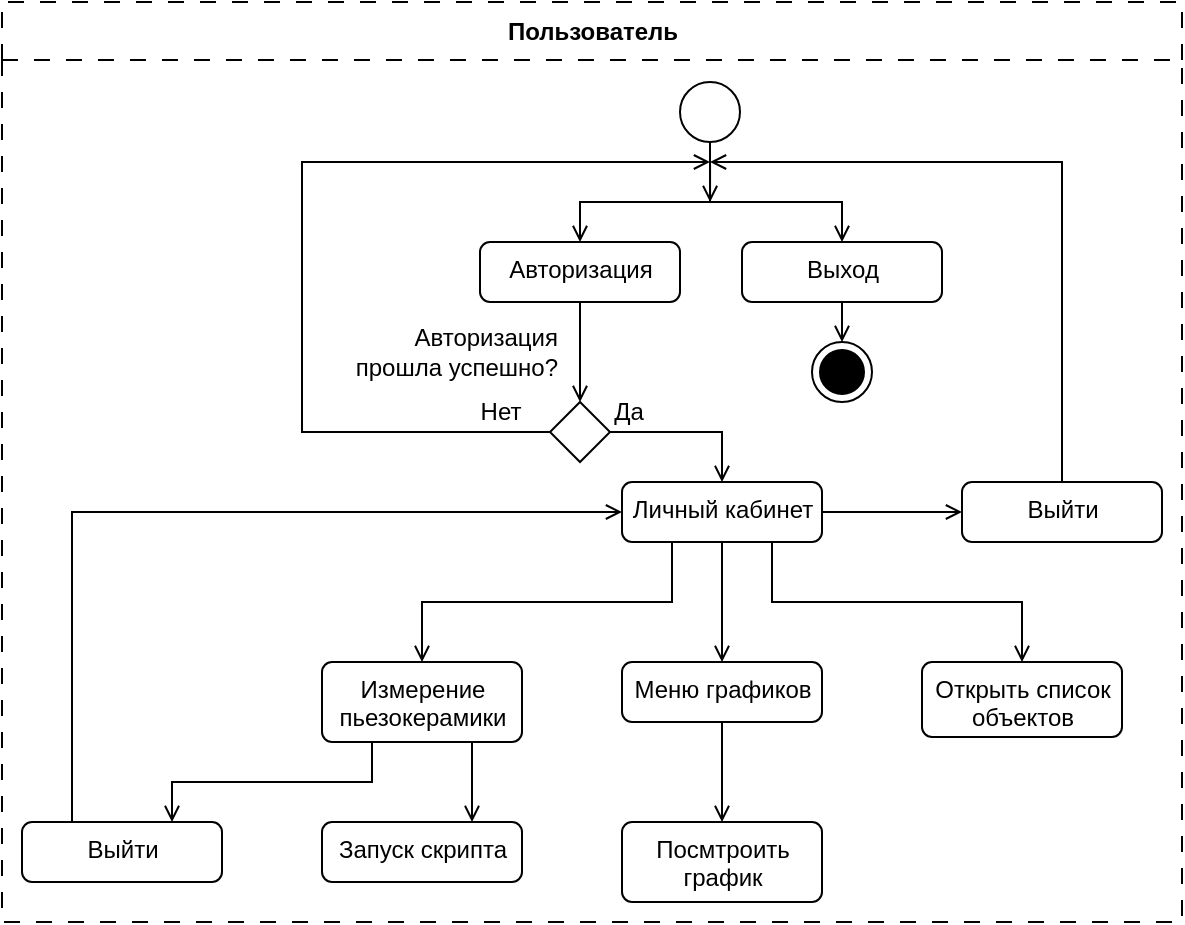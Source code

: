 <mxfile version="20.8.16" type="device"><diagram name="Страница 1" id="00aM3aGwptESWcow636y"><mxGraphModel dx="1694" dy="2314" grid="1" gridSize="10" guides="1" tooltips="1" connect="1" arrows="1" fold="1" page="1" pageScale="1" pageWidth="827" pageHeight="1169" math="0" shadow="0"><root><mxCell id="0"/><mxCell id="1" parent="0"/><mxCell id="mt6FQbYpy0is6NfqqvBc-10" style="edgeStyle=orthogonalEdgeStyle;rounded=0;orthogonalLoop=1;jettySize=auto;html=1;exitX=0.5;exitY=1;exitDx=0;exitDy=0;entryX=0.5;entryY=0;entryDx=0;entryDy=0;endArrow=open;endFill=0;" parent="1" source="mt6FQbYpy0is6NfqqvBc-1" target="mt6FQbYpy0is6NfqqvBc-5" edge="1"><mxGeometry relative="1" as="geometry"><Array as="points"><mxPoint x="414" y="60"/><mxPoint x="349" y="60"/></Array></mxGeometry></mxCell><mxCell id="mt6FQbYpy0is6NfqqvBc-17" style="edgeStyle=orthogonalEdgeStyle;rounded=0;orthogonalLoop=1;jettySize=auto;html=1;exitX=0.5;exitY=1;exitDx=0;exitDy=0;endArrow=open;endFill=0;" parent="1" source="mt6FQbYpy0is6NfqqvBc-1" edge="1"><mxGeometry relative="1" as="geometry"><mxPoint x="414.048" y="60" as="targetPoint"/></mxGeometry></mxCell><mxCell id="mt6FQbYpy0is6NfqqvBc-40" style="edgeStyle=orthogonalEdgeStyle;rounded=0;orthogonalLoop=1;jettySize=auto;html=1;exitX=0.5;exitY=1;exitDx=0;exitDy=0;startArrow=none;startFill=0;endArrow=open;endFill=0;entryX=0.5;entryY=0;entryDx=0;entryDy=0;" parent="1" source="mt6FQbYpy0is6NfqqvBc-1" target="mt6FQbYpy0is6NfqqvBc-6" edge="1"><mxGeometry relative="1" as="geometry"><mxPoint x="480" y="70" as="targetPoint"/><Array as="points"><mxPoint x="414" y="60"/><mxPoint x="480" y="60"/></Array></mxGeometry></mxCell><mxCell id="mt6FQbYpy0is6NfqqvBc-1" value="" style="ellipse;" parent="1" vertex="1"><mxGeometry x="399" width="30" height="30" as="geometry"/></mxCell><mxCell id="mt6FQbYpy0is6NfqqvBc-14" style="edgeStyle=orthogonalEdgeStyle;rounded=0;orthogonalLoop=1;jettySize=auto;html=1;exitX=0.5;exitY=1;exitDx=0;exitDy=0;entryX=0.5;entryY=0;entryDx=0;entryDy=0;endArrow=open;endFill=0;" parent="1" source="mt6FQbYpy0is6NfqqvBc-5" target="mt6FQbYpy0is6NfqqvBc-13" edge="1"><mxGeometry relative="1" as="geometry"/></mxCell><mxCell id="mt6FQbYpy0is6NfqqvBc-5" value="Авторизация" style="html=1;align=center;verticalAlign=top;rounded=1;absoluteArcSize=1;arcSize=10;dashed=0;" parent="1" vertex="1"><mxGeometry x="299" y="80" width="100" height="30" as="geometry"/></mxCell><mxCell id="mt6FQbYpy0is6NfqqvBc-41" style="edgeStyle=orthogonalEdgeStyle;rounded=0;orthogonalLoop=1;jettySize=auto;html=1;exitX=0.5;exitY=1;exitDx=0;exitDy=0;entryX=0.5;entryY=0;entryDx=0;entryDy=0;startArrow=none;startFill=0;endArrow=open;endFill=0;" parent="1" source="mt6FQbYpy0is6NfqqvBc-6" target="mt6FQbYpy0is6NfqqvBc-7" edge="1"><mxGeometry relative="1" as="geometry"/></mxCell><mxCell id="mt6FQbYpy0is6NfqqvBc-6" value="Выход" style="html=1;align=center;verticalAlign=top;rounded=1;absoluteArcSize=1;arcSize=10;dashed=0;" parent="1" vertex="1"><mxGeometry x="430" y="80" width="100" height="30" as="geometry"/></mxCell><mxCell id="mt6FQbYpy0is6NfqqvBc-7" value="" style="ellipse;html=1;shape=endState;fillColor=strokeColor;" parent="1" vertex="1"><mxGeometry x="465" y="130" width="30" height="30" as="geometry"/></mxCell><mxCell id="mt6FQbYpy0is6NfqqvBc-16" style="edgeStyle=orthogonalEdgeStyle;rounded=0;orthogonalLoop=1;jettySize=auto;html=1;exitX=0;exitY=0.5;exitDx=0;exitDy=0;endArrow=open;endFill=0;" parent="1" source="mt6FQbYpy0is6NfqqvBc-13" edge="1"><mxGeometry relative="1" as="geometry"><mxPoint x="414" y="40" as="targetPoint"/><Array as="points"><mxPoint x="210" y="175"/><mxPoint x="210" y="40"/><mxPoint x="414" y="40"/></Array></mxGeometry></mxCell><mxCell id="mt6FQbYpy0is6NfqqvBc-38" style="edgeStyle=orthogonalEdgeStyle;rounded=0;orthogonalLoop=1;jettySize=auto;html=1;exitX=1;exitY=0.5;exitDx=0;exitDy=0;entryX=0.5;entryY=0;entryDx=0;entryDy=0;startArrow=none;startFill=0;endArrow=open;endFill=0;" parent="1" source="mt6FQbYpy0is6NfqqvBc-13" target="mt6FQbYpy0is6NfqqvBc-36" edge="1"><mxGeometry relative="1" as="geometry"/></mxCell><mxCell id="mt6FQbYpy0is6NfqqvBc-13" value="" style="rhombus;" parent="1" vertex="1"><mxGeometry x="334" y="160" width="30" height="30" as="geometry"/></mxCell><mxCell id="mt6FQbYpy0is6NfqqvBc-15" value="Авторизация&lt;br&gt;прошла успешно?" style="text;html=1;strokeColor=none;fillColor=none;align=right;verticalAlign=middle;whiteSpace=wrap;rounded=0;" parent="1" vertex="1"><mxGeometry x="230" y="120" width="110" height="30" as="geometry"/></mxCell><mxCell id="mt6FQbYpy0is6NfqqvBc-18" value="Нет" style="text;html=1;strokeColor=none;fillColor=none;align=center;verticalAlign=middle;whiteSpace=wrap;rounded=0;" parent="1" vertex="1"><mxGeometry x="300" y="160" width="18.5" height="10" as="geometry"/></mxCell><mxCell id="mt6FQbYpy0is6NfqqvBc-43" style="edgeStyle=orthogonalEdgeStyle;rounded=0;orthogonalLoop=1;jettySize=auto;html=1;exitX=0.75;exitY=1;exitDx=0;exitDy=0;entryX=0.75;entryY=0;entryDx=0;entryDy=0;startArrow=none;startFill=0;endArrow=open;endFill=0;" parent="1" source="mt6FQbYpy0is6NfqqvBc-19" target="mt6FQbYpy0is6NfqqvBc-31" edge="1"><mxGeometry relative="1" as="geometry"/></mxCell><mxCell id="mt6FQbYpy0is6NfqqvBc-44" style="edgeStyle=orthogonalEdgeStyle;rounded=0;orthogonalLoop=1;jettySize=auto;html=1;exitX=0.25;exitY=1;exitDx=0;exitDy=0;entryX=0.75;entryY=0;entryDx=0;entryDy=0;startArrow=none;startFill=0;endArrow=open;endFill=0;" parent="1" source="mt6FQbYpy0is6NfqqvBc-19" target="mt6FQbYpy0is6NfqqvBc-32" edge="1"><mxGeometry relative="1" as="geometry"/></mxCell><mxCell id="mt6FQbYpy0is6NfqqvBc-19" value="Измерение&lt;br&gt;пьезокерамики" style="html=1;align=center;verticalAlign=top;rounded=1;absoluteArcSize=1;arcSize=10;dashed=0;" parent="1" vertex="1"><mxGeometry x="220" y="290" width="100" height="40" as="geometry"/></mxCell><mxCell id="mt6FQbYpy0is6NfqqvBc-47" style="edgeStyle=orthogonalEdgeStyle;rounded=0;orthogonalLoop=1;jettySize=auto;html=1;exitX=0.5;exitY=1;exitDx=0;exitDy=0;entryX=0.5;entryY=0;entryDx=0;entryDy=0;startArrow=none;startFill=0;endArrow=open;endFill=0;" parent="1" source="mt6FQbYpy0is6NfqqvBc-20" target="mt6FQbYpy0is6NfqqvBc-46" edge="1"><mxGeometry relative="1" as="geometry"/></mxCell><mxCell id="mt6FQbYpy0is6NfqqvBc-20" value="Меню графиков" style="html=1;align=center;verticalAlign=top;rounded=1;absoluteArcSize=1;arcSize=10;dashed=0;" parent="1" vertex="1"><mxGeometry x="370" y="290" width="100" height="30" as="geometry"/></mxCell><mxCell id="mt6FQbYpy0is6NfqqvBc-21" value="Открыть список&lt;br&gt;объектов" style="html=1;align=center;verticalAlign=top;rounded=1;absoluteArcSize=1;arcSize=10;dashed=0;" parent="1" vertex="1"><mxGeometry x="520" y="290" width="100" height="37.5" as="geometry"/></mxCell><mxCell id="mt6FQbYpy0is6NfqqvBc-24" value="Да" style="text;html=1;strokeColor=none;fillColor=none;align=center;verticalAlign=middle;whiteSpace=wrap;rounded=0;" parent="1" vertex="1"><mxGeometry x="364" y="160" width="18.5" height="10" as="geometry"/></mxCell><mxCell id="mt6FQbYpy0is6NfqqvBc-31" value="Запуск скрипта" style="html=1;align=center;verticalAlign=top;rounded=1;absoluteArcSize=1;arcSize=10;dashed=0;" parent="1" vertex="1"><mxGeometry x="220" y="370" width="100" height="30" as="geometry"/></mxCell><mxCell id="mt6FQbYpy0is6NfqqvBc-45" style="edgeStyle=orthogonalEdgeStyle;rounded=0;orthogonalLoop=1;jettySize=auto;html=1;exitX=0.25;exitY=0;exitDx=0;exitDy=0;entryX=0;entryY=0.5;entryDx=0;entryDy=0;startArrow=none;startFill=0;endArrow=open;endFill=0;" parent="1" source="mt6FQbYpy0is6NfqqvBc-32" target="mt6FQbYpy0is6NfqqvBc-36" edge="1"><mxGeometry relative="1" as="geometry"/></mxCell><mxCell id="mt6FQbYpy0is6NfqqvBc-32" value="Выйти" style="html=1;align=center;verticalAlign=top;rounded=1;absoluteArcSize=1;arcSize=10;dashed=0;" parent="1" vertex="1"><mxGeometry x="70" y="370" width="100" height="30" as="geometry"/></mxCell><mxCell id="mt6FQbYpy0is6NfqqvBc-37" style="edgeStyle=orthogonalEdgeStyle;rounded=0;orthogonalLoop=1;jettySize=auto;html=1;exitX=0.5;exitY=1;exitDx=0;exitDy=0;entryX=0.5;entryY=0;entryDx=0;entryDy=0;startArrow=none;startFill=0;endArrow=open;endFill=0;" parent="1" source="mt6FQbYpy0is6NfqqvBc-36" target="mt6FQbYpy0is6NfqqvBc-20" edge="1"><mxGeometry relative="1" as="geometry"/></mxCell><mxCell id="mt6FQbYpy0is6NfqqvBc-39" style="edgeStyle=orthogonalEdgeStyle;rounded=0;orthogonalLoop=1;jettySize=auto;html=1;exitX=0.75;exitY=1;exitDx=0;exitDy=0;entryX=0.5;entryY=0;entryDx=0;entryDy=0;startArrow=none;startFill=0;endArrow=open;endFill=0;" parent="1" source="mt6FQbYpy0is6NfqqvBc-36" target="mt6FQbYpy0is6NfqqvBc-21" edge="1"><mxGeometry relative="1" as="geometry"/></mxCell><mxCell id="mt6FQbYpy0is6NfqqvBc-42" style="edgeStyle=orthogonalEdgeStyle;rounded=0;orthogonalLoop=1;jettySize=auto;html=1;exitX=0.25;exitY=1;exitDx=0;exitDy=0;entryX=0.5;entryY=0;entryDx=0;entryDy=0;startArrow=none;startFill=0;endArrow=open;endFill=0;" parent="1" source="mt6FQbYpy0is6NfqqvBc-36" target="mt6FQbYpy0is6NfqqvBc-19" edge="1"><mxGeometry relative="1" as="geometry"/></mxCell><mxCell id="mt6FQbYpy0is6NfqqvBc-54" style="edgeStyle=orthogonalEdgeStyle;rounded=0;orthogonalLoop=1;jettySize=auto;html=1;exitX=1;exitY=0.5;exitDx=0;exitDy=0;entryX=0;entryY=0.5;entryDx=0;entryDy=0;startArrow=none;startFill=0;endArrow=open;endFill=0;" parent="1" source="mt6FQbYpy0is6NfqqvBc-36" target="mt6FQbYpy0is6NfqqvBc-53" edge="1"><mxGeometry relative="1" as="geometry"/></mxCell><mxCell id="mt6FQbYpy0is6NfqqvBc-36" value="Личный кабинет" style="html=1;align=center;verticalAlign=top;rounded=1;absoluteArcSize=1;arcSize=10;dashed=0;" parent="1" vertex="1"><mxGeometry x="370" y="200" width="100" height="30" as="geometry"/></mxCell><mxCell id="mt6FQbYpy0is6NfqqvBc-46" value="Посмтроить&lt;br&gt;график" style="html=1;align=center;verticalAlign=top;rounded=1;absoluteArcSize=1;arcSize=10;dashed=0;" parent="1" vertex="1"><mxGeometry x="370" y="370" width="100" height="40" as="geometry"/></mxCell><mxCell id="mt6FQbYpy0is6NfqqvBc-50" value="Пользователь" style="swimlane;fontStyle=1;align=center;verticalAlign=middle;childLayout=stackLayout;horizontal=1;startSize=29;horizontalStack=0;resizeParent=1;resizeParentMax=0;resizeLast=0;collapsible=0;marginBottom=0;html=1;dashed=1;dashPattern=8 8;" parent="1" vertex="1"><mxGeometry x="60" y="-40" width="590" height="460" as="geometry"/></mxCell><mxCell id="mt6FQbYpy0is6NfqqvBc-55" style="edgeStyle=orthogonalEdgeStyle;rounded=0;orthogonalLoop=1;jettySize=auto;html=1;exitX=0.5;exitY=0;exitDx=0;exitDy=0;startArrow=none;startFill=0;endArrow=open;endFill=0;" parent="1" source="mt6FQbYpy0is6NfqqvBc-53" edge="1"><mxGeometry relative="1" as="geometry"><mxPoint x="414" y="40" as="targetPoint"/><Array as="points"><mxPoint x="590" y="40"/></Array></mxGeometry></mxCell><mxCell id="mt6FQbYpy0is6NfqqvBc-53" value="Выйти" style="html=1;align=center;verticalAlign=top;rounded=1;absoluteArcSize=1;arcSize=10;dashed=0;" parent="1" vertex="1"><mxGeometry x="540" y="200" width="100" height="30" as="geometry"/></mxCell></root></mxGraphModel></diagram></mxfile>